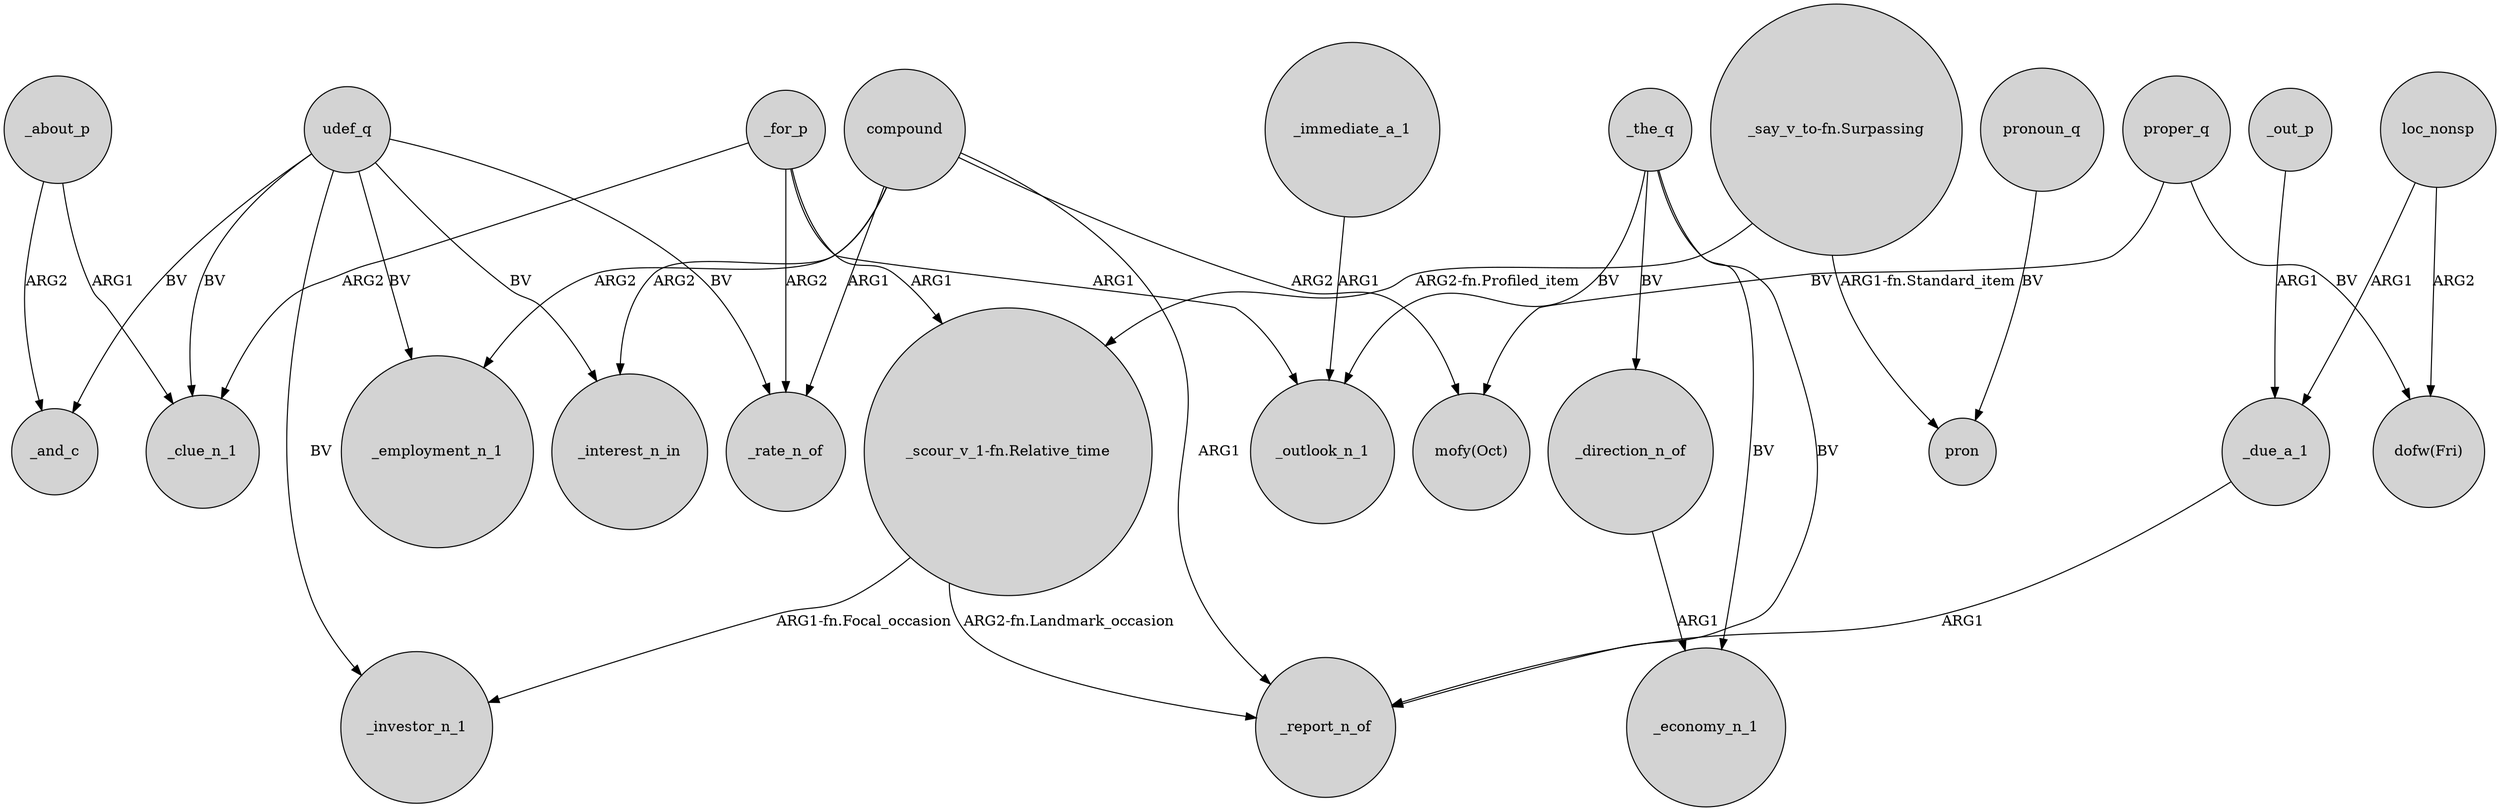 digraph {
	node [shape=circle style=filled]
	_for_p -> _clue_n_1 [label=ARG2]
	proper_q -> "dofw(Fri)" [label=BV]
	_the_q -> _outlook_n_1 [label=BV]
	_due_a_1 -> _report_n_of [label=ARG1]
	udef_q -> _employment_n_1 [label=BV]
	loc_nonsp -> "dofw(Fri)" [label=ARG2]
	udef_q -> _clue_n_1 [label=BV]
	_the_q -> _report_n_of [label=BV]
	_direction_n_of -> _economy_n_1 [label=ARG1]
	_the_q -> _direction_n_of [label=BV]
	_for_p -> "_scour_v_1-fn.Relative_time" [label=ARG1]
	compound -> _rate_n_of [label=ARG1]
	udef_q -> _rate_n_of [label=BV]
	udef_q -> _and_c [label=BV]
	_about_p -> _and_c [label=ARG2]
	_out_p -> _due_a_1 [label=ARG1]
	pronoun_q -> pron [label=BV]
	"_scour_v_1-fn.Relative_time" -> _report_n_of [label="ARG2-fn.Landmark_occasion"]
	_immediate_a_1 -> _outlook_n_1 [label=ARG1]
	"_say_v_to-fn.Surpassing" -> "_scour_v_1-fn.Relative_time" [label="ARG2-fn.Profiled_item"]
	_for_p -> _rate_n_of [label=ARG2]
	"_scour_v_1-fn.Relative_time" -> _investor_n_1 [label="ARG1-fn.Focal_occasion"]
	compound -> _employment_n_1 [label=ARG2]
	_about_p -> _clue_n_1 [label=ARG1]
	loc_nonsp -> _due_a_1 [label=ARG1]
	udef_q -> _interest_n_in [label=BV]
	proper_q -> "mofy(Oct)" [label=BV]
	_for_p -> _outlook_n_1 [label=ARG1]
	compound -> _report_n_of [label=ARG1]
	udef_q -> _investor_n_1 [label=BV]
	compound -> "mofy(Oct)" [label=ARG2]
	compound -> _interest_n_in [label=ARG2]
	_the_q -> _economy_n_1 [label=BV]
	"_say_v_to-fn.Surpassing" -> pron [label="ARG1-fn.Standard_item"]
}
